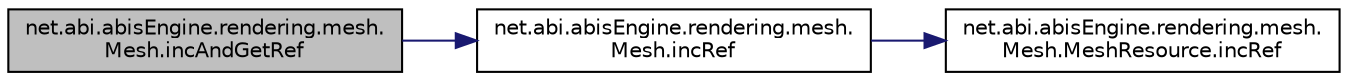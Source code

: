 digraph "net.abi.abisEngine.rendering.mesh.Mesh.incAndGetRef"
{
 // LATEX_PDF_SIZE
  edge [fontname="Helvetica",fontsize="10",labelfontname="Helvetica",labelfontsize="10"];
  node [fontname="Helvetica",fontsize="10",shape=record];
  rankdir="LR";
  Node1 [label="net.abi.abisEngine.rendering.mesh.\lMesh.incAndGetRef",height=0.2,width=0.4,color="black", fillcolor="grey75", style="filled", fontcolor="black",tooltip=" "];
  Node1 -> Node2 [color="midnightblue",fontsize="10",style="solid",fontname="Helvetica"];
  Node2 [label="net.abi.abisEngine.rendering.mesh.\lMesh.incRef",height=0.2,width=0.4,color="black", fillcolor="white", style="filled",URL="$de/d9f/classnet_1_1abi_1_1abis_engine_1_1rendering_1_1mesh_1_1_mesh.html#a84642f5e39320daa63ee0112e82a696c",tooltip=" "];
  Node2 -> Node3 [color="midnightblue",fontsize="10",style="solid",fontname="Helvetica"];
  Node3 [label="net.abi.abisEngine.rendering.mesh.\lMesh.MeshResource.incRef",height=0.2,width=0.4,color="black", fillcolor="white", style="filled",URL="$d9/dd9/classnet_1_1abi_1_1abis_engine_1_1rendering_1_1mesh_1_1_mesh_1_1_mesh_resource.html#ae30c4cabe4901f1cc7ab722749a86cec",tooltip=" "];
}
